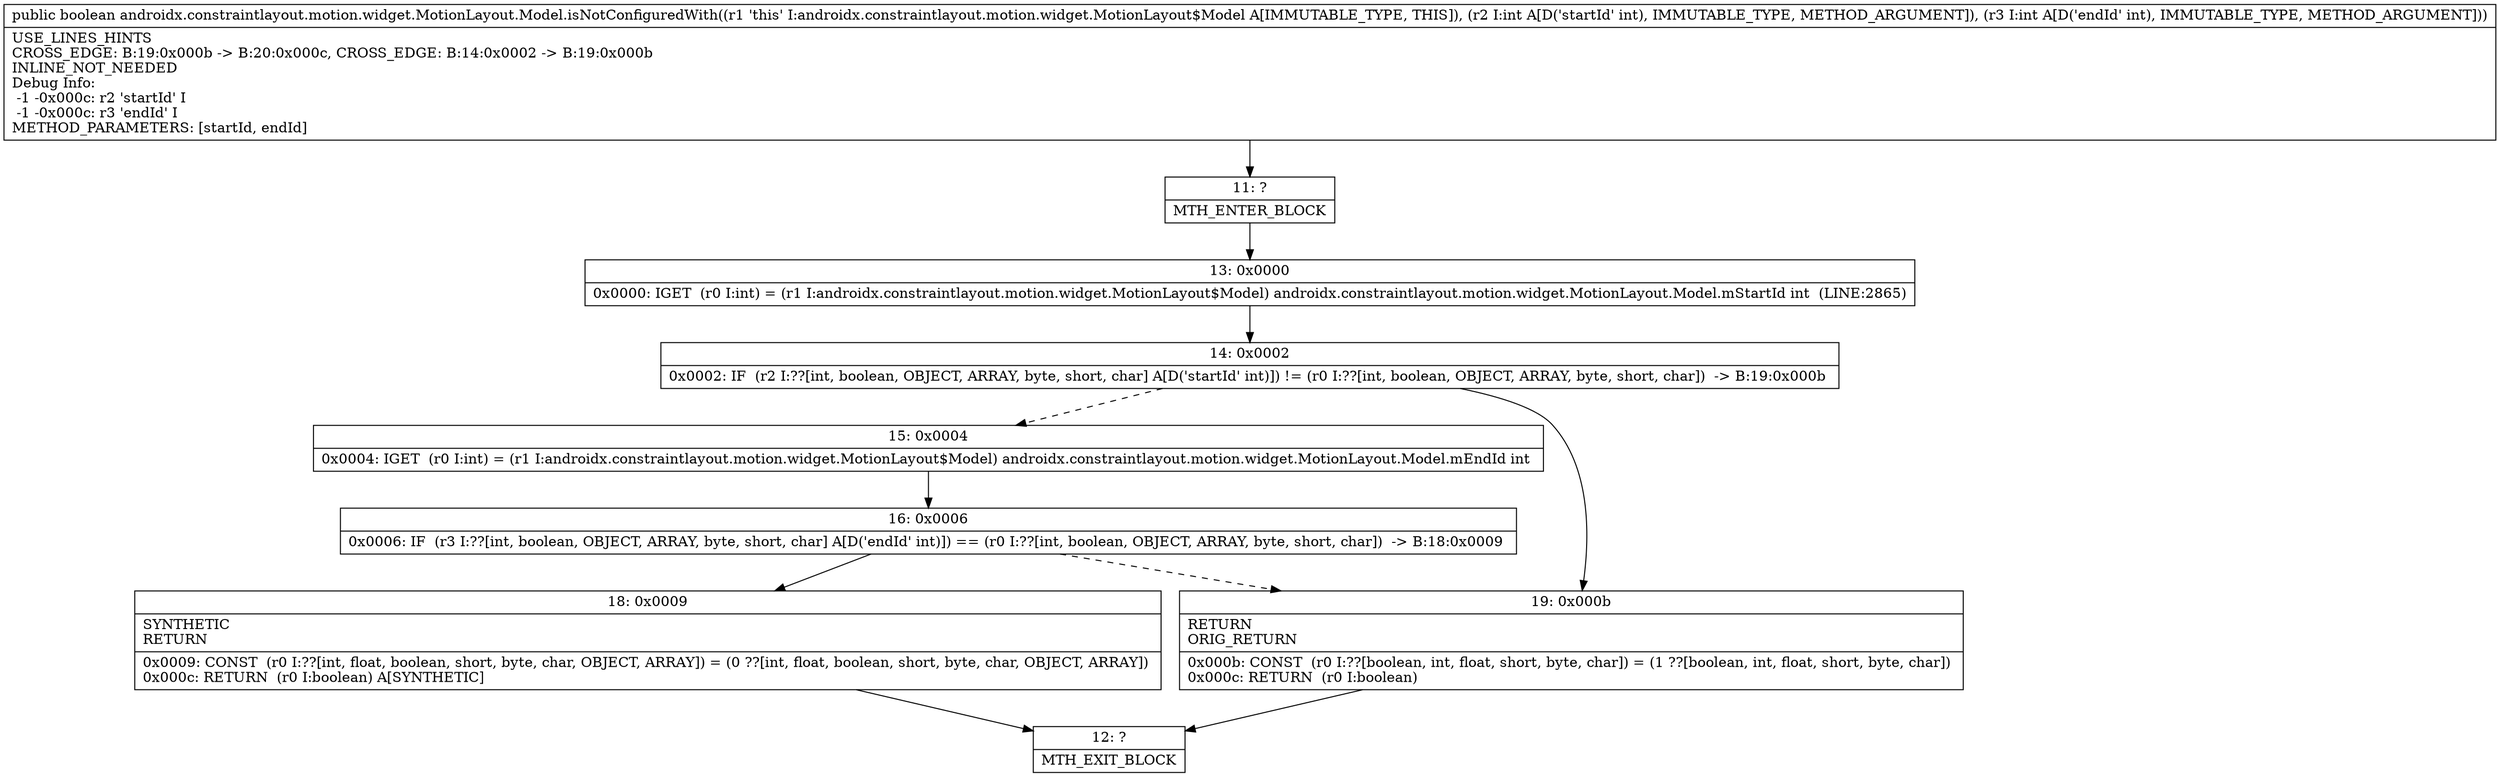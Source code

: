 digraph "CFG forandroidx.constraintlayout.motion.widget.MotionLayout.Model.isNotConfiguredWith(II)Z" {
Node_11 [shape=record,label="{11\:\ ?|MTH_ENTER_BLOCK\l}"];
Node_13 [shape=record,label="{13\:\ 0x0000|0x0000: IGET  (r0 I:int) = (r1 I:androidx.constraintlayout.motion.widget.MotionLayout$Model) androidx.constraintlayout.motion.widget.MotionLayout.Model.mStartId int  (LINE:2865)\l}"];
Node_14 [shape=record,label="{14\:\ 0x0002|0x0002: IF  (r2 I:??[int, boolean, OBJECT, ARRAY, byte, short, char] A[D('startId' int)]) != (r0 I:??[int, boolean, OBJECT, ARRAY, byte, short, char])  \-\> B:19:0x000b \l}"];
Node_15 [shape=record,label="{15\:\ 0x0004|0x0004: IGET  (r0 I:int) = (r1 I:androidx.constraintlayout.motion.widget.MotionLayout$Model) androidx.constraintlayout.motion.widget.MotionLayout.Model.mEndId int \l}"];
Node_16 [shape=record,label="{16\:\ 0x0006|0x0006: IF  (r3 I:??[int, boolean, OBJECT, ARRAY, byte, short, char] A[D('endId' int)]) == (r0 I:??[int, boolean, OBJECT, ARRAY, byte, short, char])  \-\> B:18:0x0009 \l}"];
Node_18 [shape=record,label="{18\:\ 0x0009|SYNTHETIC\lRETURN\l|0x0009: CONST  (r0 I:??[int, float, boolean, short, byte, char, OBJECT, ARRAY]) = (0 ??[int, float, boolean, short, byte, char, OBJECT, ARRAY]) \l0x000c: RETURN  (r0 I:boolean) A[SYNTHETIC]\l}"];
Node_12 [shape=record,label="{12\:\ ?|MTH_EXIT_BLOCK\l}"];
Node_19 [shape=record,label="{19\:\ 0x000b|RETURN\lORIG_RETURN\l|0x000b: CONST  (r0 I:??[boolean, int, float, short, byte, char]) = (1 ??[boolean, int, float, short, byte, char]) \l0x000c: RETURN  (r0 I:boolean) \l}"];
MethodNode[shape=record,label="{public boolean androidx.constraintlayout.motion.widget.MotionLayout.Model.isNotConfiguredWith((r1 'this' I:androidx.constraintlayout.motion.widget.MotionLayout$Model A[IMMUTABLE_TYPE, THIS]), (r2 I:int A[D('startId' int), IMMUTABLE_TYPE, METHOD_ARGUMENT]), (r3 I:int A[D('endId' int), IMMUTABLE_TYPE, METHOD_ARGUMENT]))  | USE_LINES_HINTS\lCROSS_EDGE: B:19:0x000b \-\> B:20:0x000c, CROSS_EDGE: B:14:0x0002 \-\> B:19:0x000b\lINLINE_NOT_NEEDED\lDebug Info:\l  \-1 \-0x000c: r2 'startId' I\l  \-1 \-0x000c: r3 'endId' I\lMETHOD_PARAMETERS: [startId, endId]\l}"];
MethodNode -> Node_11;Node_11 -> Node_13;
Node_13 -> Node_14;
Node_14 -> Node_15[style=dashed];
Node_14 -> Node_19;
Node_15 -> Node_16;
Node_16 -> Node_18;
Node_16 -> Node_19[style=dashed];
Node_18 -> Node_12;
Node_19 -> Node_12;
}

